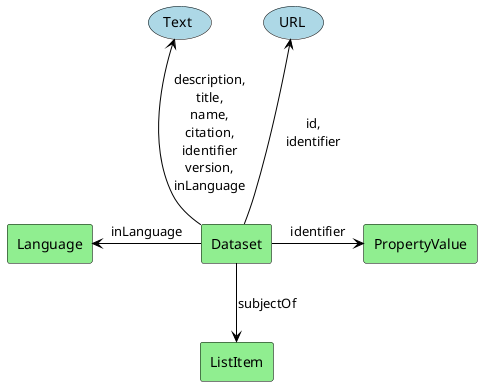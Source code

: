@startuml

' example 6 June 2020 Y. Coene schema.org representation
' https://github.com/ESIPFed/science-on-schema.org/blob/master/guides/Dataset.md

!define Class agent
!define Property usecase

skinparam Property {
BackgroundColor LightBlue
BorderColor Black
  ArrowColor Black
  linetype Ortho
}

skinparam Class {
BackgroundColor LightGreen
BorderColor Black
ArrowColor Black
linetype Ortho
}

Class Dataset
Class Language
Class ListItem
Class PropertyValue



Dataset -up-> (URL) : "id,\nidentifier"
Dataset -up-> (Text) : "description,\ntitle,\nname,\ncitation,\nidentifier\nversion,\ninLanguage"

Dataset -left-> Language : "inLanguage"

Dataset -down-> ListItem : "subjectOf"

Dataset -right-> PropertyValue : "identifier"



@enduml